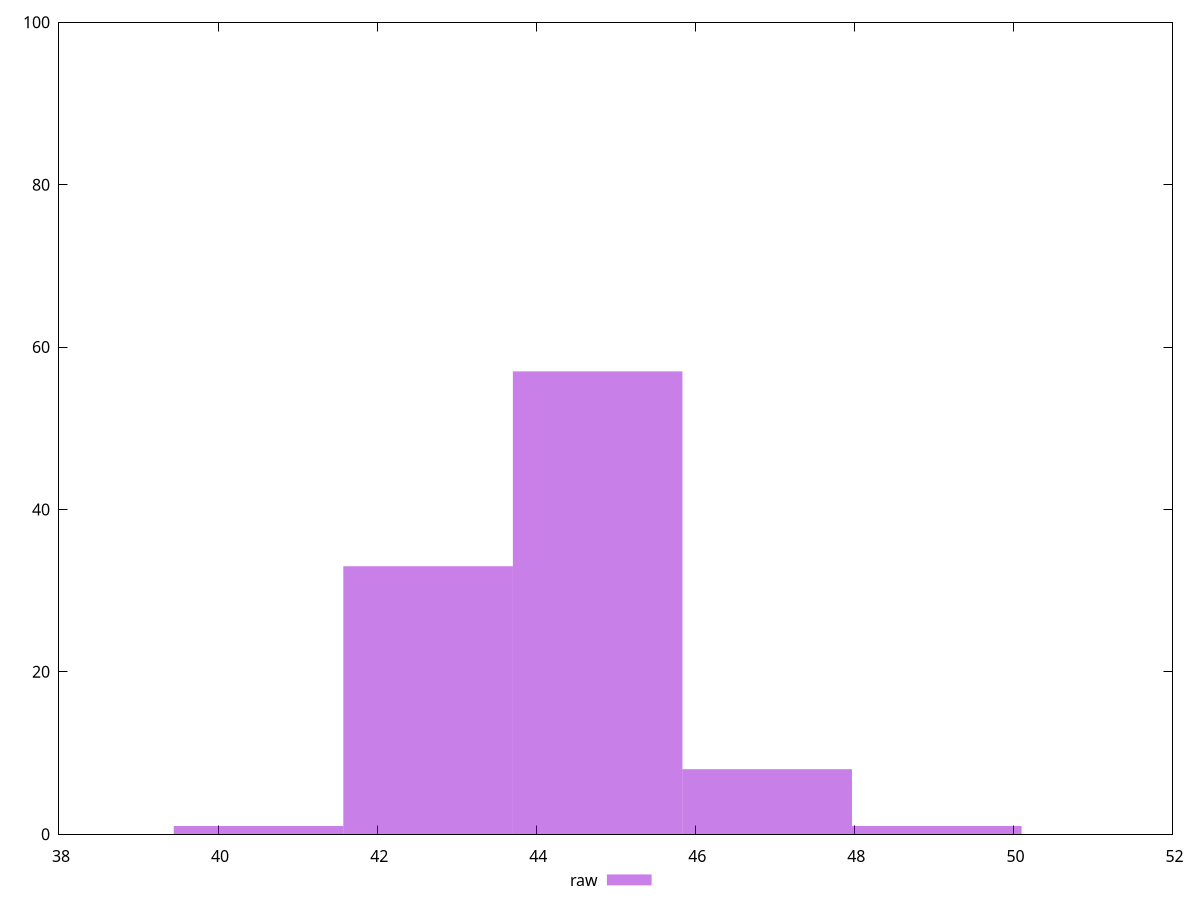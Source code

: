 reset
set terminal svg size 640, 490 enhanced background rgb 'white'
set output "report_00007_2020-12-11T15:55:29.892Z/bootup-time/samples/pages+cached+noexternal+noimg/raw/histogram.svg"

$raw <<EOF
44.772500713253244 57
42.640476869764996 33
46.90452455674149 8
40.50845302627675 1
49.03654840022974 1
EOF

set key outside below
set boxwidth 2.1320238434882497
set yrange [0:100]
set style fill transparent solid 0.5 noborder

plot \
  $raw title "raw" with boxes, \


reset